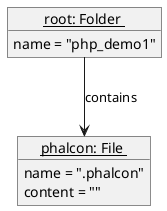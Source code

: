 @startuml
object "<u>root: Folder </u>" as R {
  name = "php_demo1"
}
object "<u>phalcon: File </u>" as P{
  name = ".phalcon"
  content = ""
}
R -down-> P : contains
@enduml
